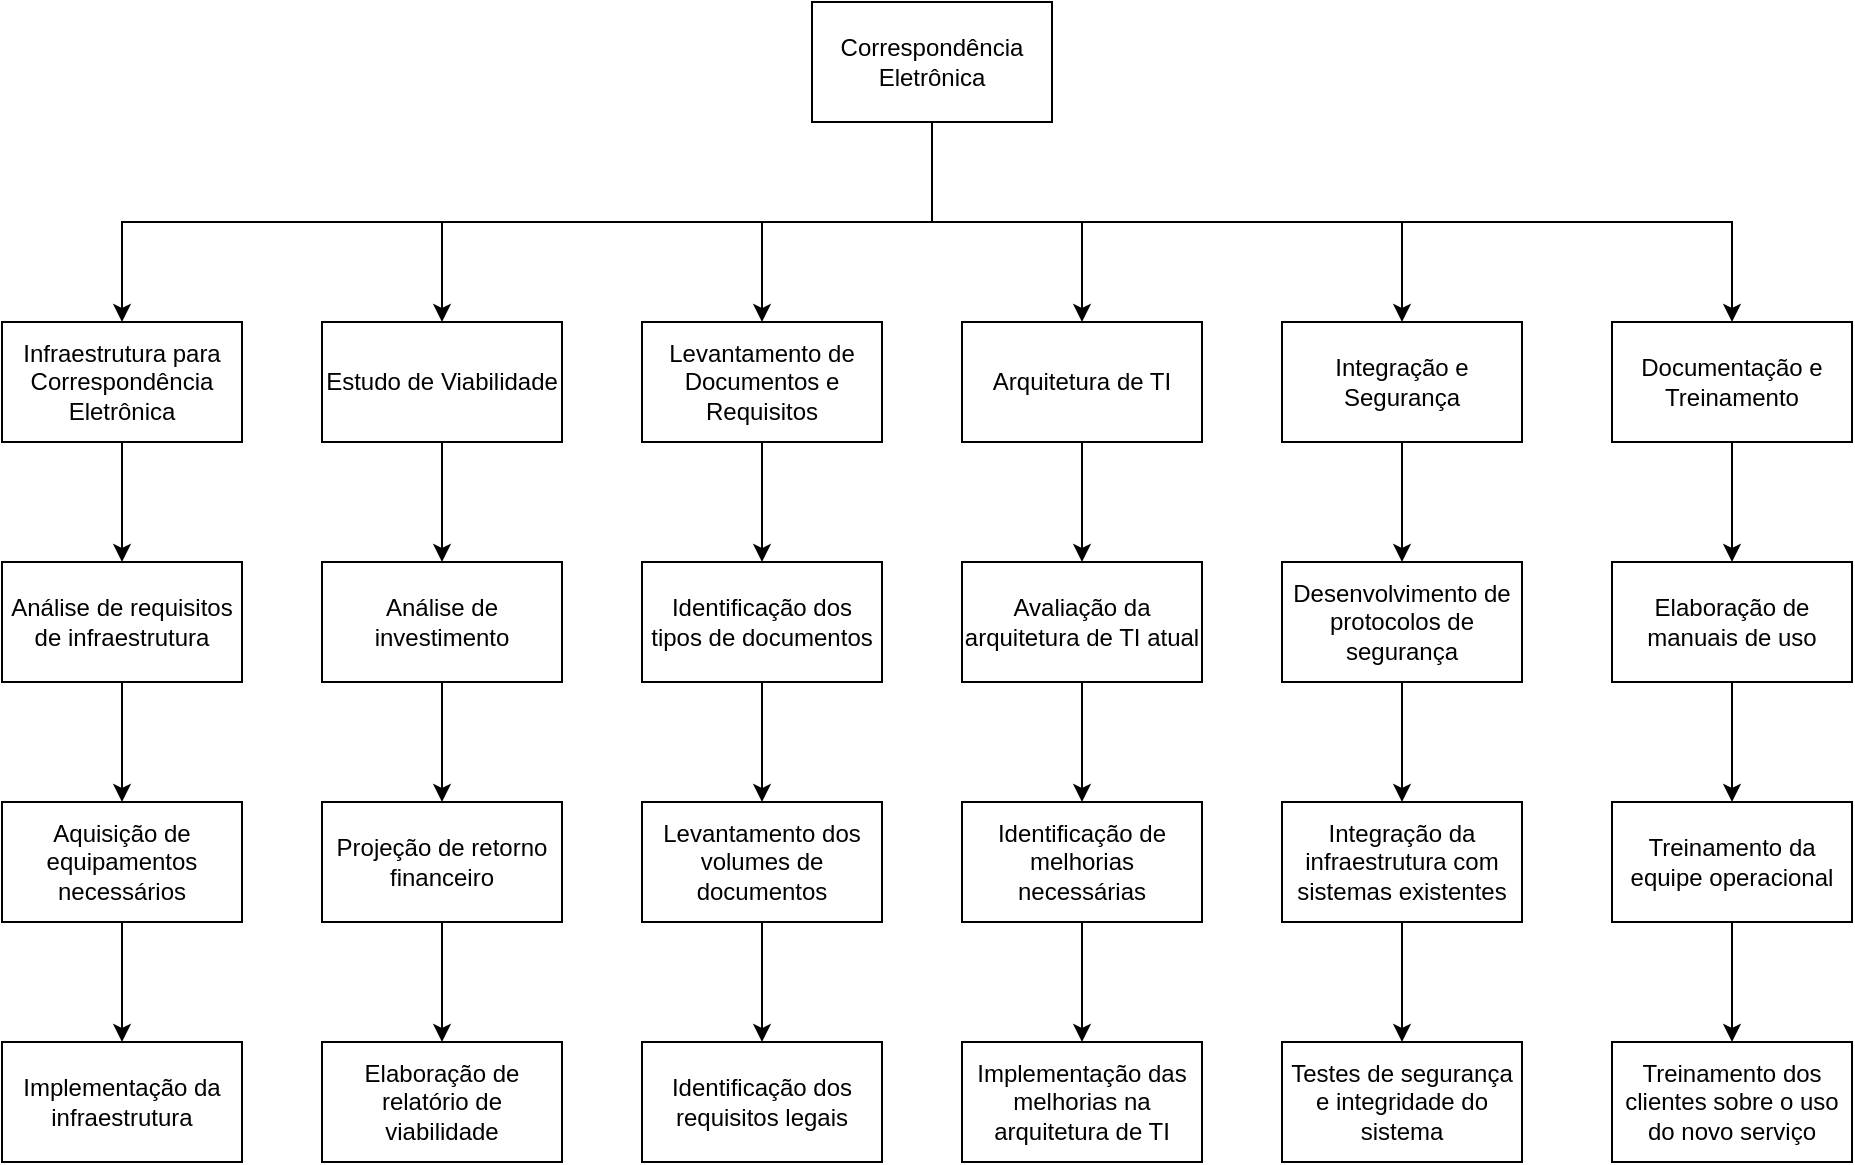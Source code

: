 <mxfile version="22.0.0" type="github">
  <diagram name="Page-1" id="D-1xYFfyUF5brrtXwwSW">
    <mxGraphModel dx="1249" dy="691" grid="1" gridSize="10" guides="1" tooltips="1" connect="1" arrows="1" fold="1" page="1" pageScale="1" pageWidth="850" pageHeight="1100" math="0" shadow="0">
      <root>
        <mxCell id="0" />
        <mxCell id="1" parent="0" />
        <mxCell id="EP6wdVNV-JdF1x0DyxK7-22" style="edgeStyle=orthogonalEdgeStyle;rounded=0;orthogonalLoop=1;jettySize=auto;html=1;exitX=0.5;exitY=1;exitDx=0;exitDy=0;entryX=0.5;entryY=0;entryDx=0;entryDy=0;" edge="1" parent="1" source="EP6wdVNV-JdF1x0DyxK7-1" target="EP6wdVNV-JdF1x0DyxK7-2">
          <mxGeometry relative="1" as="geometry" />
        </mxCell>
        <mxCell id="EP6wdVNV-JdF1x0DyxK7-23" style="edgeStyle=orthogonalEdgeStyle;rounded=0;orthogonalLoop=1;jettySize=auto;html=1;exitX=0.5;exitY=1;exitDx=0;exitDy=0;entryX=0.5;entryY=0;entryDx=0;entryDy=0;" edge="1" parent="1" source="EP6wdVNV-JdF1x0DyxK7-1" target="EP6wdVNV-JdF1x0DyxK7-5">
          <mxGeometry relative="1" as="geometry" />
        </mxCell>
        <mxCell id="EP6wdVNV-JdF1x0DyxK7-24" style="edgeStyle=orthogonalEdgeStyle;rounded=0;orthogonalLoop=1;jettySize=auto;html=1;exitX=0.5;exitY=1;exitDx=0;exitDy=0;entryX=0.5;entryY=0;entryDx=0;entryDy=0;" edge="1" parent="1" source="EP6wdVNV-JdF1x0DyxK7-1" target="EP6wdVNV-JdF1x0DyxK7-3">
          <mxGeometry relative="1" as="geometry" />
        </mxCell>
        <mxCell id="EP6wdVNV-JdF1x0DyxK7-25" style="edgeStyle=orthogonalEdgeStyle;rounded=0;orthogonalLoop=1;jettySize=auto;html=1;exitX=0.5;exitY=1;exitDx=0;exitDy=0;entryX=0.5;entryY=0;entryDx=0;entryDy=0;" edge="1" parent="1" source="EP6wdVNV-JdF1x0DyxK7-1" target="EP6wdVNV-JdF1x0DyxK7-4">
          <mxGeometry relative="1" as="geometry" />
        </mxCell>
        <mxCell id="EP6wdVNV-JdF1x0DyxK7-26" style="edgeStyle=orthogonalEdgeStyle;rounded=0;orthogonalLoop=1;jettySize=auto;html=1;exitX=0.5;exitY=1;exitDx=0;exitDy=0;entryX=0.5;entryY=0;entryDx=0;entryDy=0;" edge="1" parent="1" source="EP6wdVNV-JdF1x0DyxK7-1" target="EP6wdVNV-JdF1x0DyxK7-6">
          <mxGeometry relative="1" as="geometry" />
        </mxCell>
        <mxCell id="EP6wdVNV-JdF1x0DyxK7-49" style="edgeStyle=orthogonalEdgeStyle;rounded=0;orthogonalLoop=1;jettySize=auto;html=1;exitX=0.5;exitY=1;exitDx=0;exitDy=0;" edge="1" parent="1" source="EP6wdVNV-JdF1x0DyxK7-1" target="EP6wdVNV-JdF1x0DyxK7-43">
          <mxGeometry relative="1" as="geometry" />
        </mxCell>
        <mxCell id="EP6wdVNV-JdF1x0DyxK7-1" value="Correspondência Eletrônica&lt;span id=&quot;docs-internal-guid-e67e9642-7fff-54b9-82e5-9a89ee6bfa45&quot;&gt;&lt;/span&gt;" style="rounded=0;whiteSpace=wrap;html=1;" vertex="1" parent="1">
          <mxGeometry x="450" y="220" width="120" height="60" as="geometry" />
        </mxCell>
        <mxCell id="EP6wdVNV-JdF1x0DyxK7-29" style="edgeStyle=orthogonalEdgeStyle;rounded=0;orthogonalLoop=1;jettySize=auto;html=1;exitX=0.5;exitY=1;exitDx=0;exitDy=0;entryX=0.5;entryY=0;entryDx=0;entryDy=0;" edge="1" parent="1" source="EP6wdVNV-JdF1x0DyxK7-2" target="EP6wdVNV-JdF1x0DyxK7-7">
          <mxGeometry relative="1" as="geometry" />
        </mxCell>
        <mxCell id="EP6wdVNV-JdF1x0DyxK7-2" value="Levantamento de Documentos e Requisitos" style="rounded=0;whiteSpace=wrap;html=1;" vertex="1" parent="1">
          <mxGeometry x="365" y="380" width="120" height="60" as="geometry" />
        </mxCell>
        <mxCell id="EP6wdVNV-JdF1x0DyxK7-28" style="edgeStyle=orthogonalEdgeStyle;rounded=0;orthogonalLoop=1;jettySize=auto;html=1;exitX=0.5;exitY=1;exitDx=0;exitDy=0;entryX=0.5;entryY=0;entryDx=0;entryDy=0;" edge="1" parent="1" source="EP6wdVNV-JdF1x0DyxK7-3" target="EP6wdVNV-JdF1x0DyxK7-8">
          <mxGeometry relative="1" as="geometry" />
        </mxCell>
        <mxCell id="EP6wdVNV-JdF1x0DyxK7-3" value="Estudo de Viabilidade" style="rounded=0;whiteSpace=wrap;html=1;" vertex="1" parent="1">
          <mxGeometry x="205" y="380" width="120" height="60" as="geometry" />
        </mxCell>
        <mxCell id="EP6wdVNV-JdF1x0DyxK7-30" style="edgeStyle=orthogonalEdgeStyle;rounded=0;orthogonalLoop=1;jettySize=auto;html=1;exitX=0.5;exitY=1;exitDx=0;exitDy=0;entryX=0.5;entryY=0;entryDx=0;entryDy=0;" edge="1" parent="1" source="EP6wdVNV-JdF1x0DyxK7-4" target="EP6wdVNV-JdF1x0DyxK7-9">
          <mxGeometry relative="1" as="geometry" />
        </mxCell>
        <mxCell id="EP6wdVNV-JdF1x0DyxK7-4" value="Arquitetura de TI" style="rounded=0;whiteSpace=wrap;html=1;" vertex="1" parent="1">
          <mxGeometry x="525" y="380" width="120" height="60" as="geometry" />
        </mxCell>
        <mxCell id="EP6wdVNV-JdF1x0DyxK7-27" style="edgeStyle=orthogonalEdgeStyle;rounded=0;orthogonalLoop=1;jettySize=auto;html=1;exitX=0.5;exitY=1;exitDx=0;exitDy=0;entryX=0.5;entryY=0;entryDx=0;entryDy=0;" edge="1" parent="1" source="EP6wdVNV-JdF1x0DyxK7-5" target="EP6wdVNV-JdF1x0DyxK7-10">
          <mxGeometry relative="1" as="geometry" />
        </mxCell>
        <mxCell id="EP6wdVNV-JdF1x0DyxK7-5" value="Infraestrutura para Correspondência Eletrônica" style="rounded=0;whiteSpace=wrap;html=1;" vertex="1" parent="1">
          <mxGeometry x="45" y="380" width="120" height="60" as="geometry" />
        </mxCell>
        <mxCell id="EP6wdVNV-JdF1x0DyxK7-31" style="edgeStyle=orthogonalEdgeStyle;rounded=0;orthogonalLoop=1;jettySize=auto;html=1;exitX=0.5;exitY=1;exitDx=0;exitDy=0;entryX=0.5;entryY=0;entryDx=0;entryDy=0;" edge="1" parent="1" source="EP6wdVNV-JdF1x0DyxK7-6" target="EP6wdVNV-JdF1x0DyxK7-11">
          <mxGeometry relative="1" as="geometry" />
        </mxCell>
        <mxCell id="EP6wdVNV-JdF1x0DyxK7-6" value="Integração e Segurança" style="rounded=0;whiteSpace=wrap;html=1;" vertex="1" parent="1">
          <mxGeometry x="685" y="380" width="120" height="60" as="geometry" />
        </mxCell>
        <mxCell id="EP6wdVNV-JdF1x0DyxK7-34" style="edgeStyle=orthogonalEdgeStyle;rounded=0;orthogonalLoop=1;jettySize=auto;html=1;exitX=0.5;exitY=1;exitDx=0;exitDy=0;entryX=0.5;entryY=0;entryDx=0;entryDy=0;" edge="1" parent="1" source="EP6wdVNV-JdF1x0DyxK7-7" target="EP6wdVNV-JdF1x0DyxK7-12">
          <mxGeometry relative="1" as="geometry" />
        </mxCell>
        <mxCell id="EP6wdVNV-JdF1x0DyxK7-7" value="Identificação dos tipos de documentos" style="rounded=0;whiteSpace=wrap;html=1;" vertex="1" parent="1">
          <mxGeometry x="365" y="500" width="120" height="60" as="geometry" />
        </mxCell>
        <mxCell id="EP6wdVNV-JdF1x0DyxK7-33" style="edgeStyle=orthogonalEdgeStyle;rounded=0;orthogonalLoop=1;jettySize=auto;html=1;exitX=0.5;exitY=1;exitDx=0;exitDy=0;entryX=0.5;entryY=0;entryDx=0;entryDy=0;" edge="1" parent="1" source="EP6wdVNV-JdF1x0DyxK7-8" target="EP6wdVNV-JdF1x0DyxK7-13">
          <mxGeometry relative="1" as="geometry" />
        </mxCell>
        <mxCell id="EP6wdVNV-JdF1x0DyxK7-8" value="Análise de investimento" style="rounded=0;whiteSpace=wrap;html=1;" vertex="1" parent="1">
          <mxGeometry x="205" y="500" width="120" height="60" as="geometry" />
        </mxCell>
        <mxCell id="EP6wdVNV-JdF1x0DyxK7-35" style="edgeStyle=orthogonalEdgeStyle;rounded=0;orthogonalLoop=1;jettySize=auto;html=1;exitX=0.5;exitY=1;exitDx=0;exitDy=0;entryX=0.5;entryY=0;entryDx=0;entryDy=0;" edge="1" parent="1" source="EP6wdVNV-JdF1x0DyxK7-9" target="EP6wdVNV-JdF1x0DyxK7-14">
          <mxGeometry relative="1" as="geometry" />
        </mxCell>
        <mxCell id="EP6wdVNV-JdF1x0DyxK7-9" value="Avaliação da arquitetura de TI atual" style="rounded=0;whiteSpace=wrap;html=1;" vertex="1" parent="1">
          <mxGeometry x="525" y="500" width="120" height="60" as="geometry" />
        </mxCell>
        <mxCell id="EP6wdVNV-JdF1x0DyxK7-32" style="edgeStyle=orthogonalEdgeStyle;rounded=0;orthogonalLoop=1;jettySize=auto;html=1;exitX=0.5;exitY=1;exitDx=0;exitDy=0;entryX=0.5;entryY=0;entryDx=0;entryDy=0;" edge="1" parent="1" source="EP6wdVNV-JdF1x0DyxK7-10" target="EP6wdVNV-JdF1x0DyxK7-15">
          <mxGeometry relative="1" as="geometry" />
        </mxCell>
        <mxCell id="EP6wdVNV-JdF1x0DyxK7-10" value="Análise de requisitos de infraestrutura" style="rounded=0;whiteSpace=wrap;html=1;" vertex="1" parent="1">
          <mxGeometry x="45" y="500" width="120" height="60" as="geometry" />
        </mxCell>
        <mxCell id="EP6wdVNV-JdF1x0DyxK7-36" style="edgeStyle=orthogonalEdgeStyle;rounded=0;orthogonalLoop=1;jettySize=auto;html=1;exitX=0.5;exitY=1;exitDx=0;exitDy=0;entryX=0.5;entryY=0;entryDx=0;entryDy=0;" edge="1" parent="1" source="EP6wdVNV-JdF1x0DyxK7-11" target="EP6wdVNV-JdF1x0DyxK7-16">
          <mxGeometry relative="1" as="geometry" />
        </mxCell>
        <mxCell id="EP6wdVNV-JdF1x0DyxK7-11" value="Desenvolvimento de protocolos de segurança" style="rounded=0;whiteSpace=wrap;html=1;" vertex="1" parent="1">
          <mxGeometry x="685" y="500" width="120" height="60" as="geometry" />
        </mxCell>
        <mxCell id="EP6wdVNV-JdF1x0DyxK7-39" style="edgeStyle=orthogonalEdgeStyle;rounded=0;orthogonalLoop=1;jettySize=auto;html=1;exitX=0.5;exitY=1;exitDx=0;exitDy=0;entryX=0.5;entryY=0;entryDx=0;entryDy=0;" edge="1" parent="1" source="EP6wdVNV-JdF1x0DyxK7-12" target="EP6wdVNV-JdF1x0DyxK7-17">
          <mxGeometry relative="1" as="geometry" />
        </mxCell>
        <mxCell id="EP6wdVNV-JdF1x0DyxK7-12" value="Levantamento dos volumes de documentos" style="rounded=0;whiteSpace=wrap;html=1;" vertex="1" parent="1">
          <mxGeometry x="365" y="620" width="120" height="60" as="geometry" />
        </mxCell>
        <mxCell id="EP6wdVNV-JdF1x0DyxK7-38" style="edgeStyle=orthogonalEdgeStyle;rounded=0;orthogonalLoop=1;jettySize=auto;html=1;exitX=0.5;exitY=1;exitDx=0;exitDy=0;entryX=0.5;entryY=0;entryDx=0;entryDy=0;" edge="1" parent="1" source="EP6wdVNV-JdF1x0DyxK7-13" target="EP6wdVNV-JdF1x0DyxK7-18">
          <mxGeometry relative="1" as="geometry" />
        </mxCell>
        <mxCell id="EP6wdVNV-JdF1x0DyxK7-13" value="Projeção de retorno financeiro" style="rounded=0;whiteSpace=wrap;html=1;" vertex="1" parent="1">
          <mxGeometry x="205" y="620" width="120" height="60" as="geometry" />
        </mxCell>
        <mxCell id="EP6wdVNV-JdF1x0DyxK7-40" style="edgeStyle=orthogonalEdgeStyle;rounded=0;orthogonalLoop=1;jettySize=auto;html=1;exitX=0.5;exitY=1;exitDx=0;exitDy=0;entryX=0.5;entryY=0;entryDx=0;entryDy=0;" edge="1" parent="1" source="EP6wdVNV-JdF1x0DyxK7-14" target="EP6wdVNV-JdF1x0DyxK7-19">
          <mxGeometry relative="1" as="geometry" />
        </mxCell>
        <mxCell id="EP6wdVNV-JdF1x0DyxK7-14" value=" Identificação de melhorias necessárias" style="rounded=0;whiteSpace=wrap;html=1;" vertex="1" parent="1">
          <mxGeometry x="525" y="620" width="120" height="60" as="geometry" />
        </mxCell>
        <mxCell id="EP6wdVNV-JdF1x0DyxK7-37" style="edgeStyle=orthogonalEdgeStyle;rounded=0;orthogonalLoop=1;jettySize=auto;html=1;exitX=0.5;exitY=1;exitDx=0;exitDy=0;entryX=0.5;entryY=0;entryDx=0;entryDy=0;" edge="1" parent="1" source="EP6wdVNV-JdF1x0DyxK7-15" target="EP6wdVNV-JdF1x0DyxK7-20">
          <mxGeometry relative="1" as="geometry" />
        </mxCell>
        <mxCell id="EP6wdVNV-JdF1x0DyxK7-15" value="Aquisição de equipamentos necessários" style="rounded=0;whiteSpace=wrap;html=1;" vertex="1" parent="1">
          <mxGeometry x="45" y="620" width="120" height="60" as="geometry" />
        </mxCell>
        <mxCell id="EP6wdVNV-JdF1x0DyxK7-41" style="edgeStyle=orthogonalEdgeStyle;rounded=0;orthogonalLoop=1;jettySize=auto;html=1;exitX=0.5;exitY=1;exitDx=0;exitDy=0;entryX=0.5;entryY=0;entryDx=0;entryDy=0;" edge="1" parent="1" source="EP6wdVNV-JdF1x0DyxK7-16" target="EP6wdVNV-JdF1x0DyxK7-21">
          <mxGeometry relative="1" as="geometry" />
        </mxCell>
        <mxCell id="EP6wdVNV-JdF1x0DyxK7-16" value="Integração da infraestrutura com sistemas existentes" style="rounded=0;whiteSpace=wrap;html=1;" vertex="1" parent="1">
          <mxGeometry x="685" y="620" width="120" height="60" as="geometry" />
        </mxCell>
        <mxCell id="EP6wdVNV-JdF1x0DyxK7-17" value="Identificação dos requisitos legais" style="rounded=0;whiteSpace=wrap;html=1;" vertex="1" parent="1">
          <mxGeometry x="365" y="740" width="120" height="60" as="geometry" />
        </mxCell>
        <mxCell id="EP6wdVNV-JdF1x0DyxK7-18" value="Elaboração de relatório de viabilidade" style="rounded=0;whiteSpace=wrap;html=1;" vertex="1" parent="1">
          <mxGeometry x="205" y="740" width="120" height="60" as="geometry" />
        </mxCell>
        <mxCell id="EP6wdVNV-JdF1x0DyxK7-19" value="Implementação das melhorias na arquitetura de TI" style="rounded=0;whiteSpace=wrap;html=1;" vertex="1" parent="1">
          <mxGeometry x="525" y="740" width="120" height="60" as="geometry" />
        </mxCell>
        <mxCell id="EP6wdVNV-JdF1x0DyxK7-20" value="Implementação da infraestrutura" style="rounded=0;whiteSpace=wrap;html=1;" vertex="1" parent="1">
          <mxGeometry x="45" y="740" width="120" height="60" as="geometry" />
        </mxCell>
        <mxCell id="EP6wdVNV-JdF1x0DyxK7-21" value="Testes de segurança e integridade do sistema" style="rounded=0;whiteSpace=wrap;html=1;" vertex="1" parent="1">
          <mxGeometry x="685" y="740" width="120" height="60" as="geometry" />
        </mxCell>
        <mxCell id="EP6wdVNV-JdF1x0DyxK7-42" style="edgeStyle=orthogonalEdgeStyle;rounded=0;orthogonalLoop=1;jettySize=auto;html=1;exitX=0.5;exitY=1;exitDx=0;exitDy=0;entryX=0.5;entryY=0;entryDx=0;entryDy=0;" edge="1" parent="1" source="EP6wdVNV-JdF1x0DyxK7-43" target="EP6wdVNV-JdF1x0DyxK7-45">
          <mxGeometry relative="1" as="geometry" />
        </mxCell>
        <mxCell id="EP6wdVNV-JdF1x0DyxK7-43" value="Documentação e Treinamento" style="rounded=0;whiteSpace=wrap;html=1;" vertex="1" parent="1">
          <mxGeometry x="850" y="380" width="120" height="60" as="geometry" />
        </mxCell>
        <mxCell id="EP6wdVNV-JdF1x0DyxK7-44" style="edgeStyle=orthogonalEdgeStyle;rounded=0;orthogonalLoop=1;jettySize=auto;html=1;exitX=0.5;exitY=1;exitDx=0;exitDy=0;entryX=0.5;entryY=0;entryDx=0;entryDy=0;" edge="1" parent="1" source="EP6wdVNV-JdF1x0DyxK7-45" target="EP6wdVNV-JdF1x0DyxK7-47">
          <mxGeometry relative="1" as="geometry" />
        </mxCell>
        <mxCell id="EP6wdVNV-JdF1x0DyxK7-45" value="Elaboração de manuais de uso" style="rounded=0;whiteSpace=wrap;html=1;" vertex="1" parent="1">
          <mxGeometry x="850" y="500" width="120" height="60" as="geometry" />
        </mxCell>
        <mxCell id="EP6wdVNV-JdF1x0DyxK7-46" style="edgeStyle=orthogonalEdgeStyle;rounded=0;orthogonalLoop=1;jettySize=auto;html=1;exitX=0.5;exitY=1;exitDx=0;exitDy=0;entryX=0.5;entryY=0;entryDx=0;entryDy=0;" edge="1" parent="1" source="EP6wdVNV-JdF1x0DyxK7-47" target="EP6wdVNV-JdF1x0DyxK7-48">
          <mxGeometry relative="1" as="geometry" />
        </mxCell>
        <mxCell id="EP6wdVNV-JdF1x0DyxK7-47" value="Treinamento da equipe operacional" style="rounded=0;whiteSpace=wrap;html=1;" vertex="1" parent="1">
          <mxGeometry x="850" y="620" width="120" height="60" as="geometry" />
        </mxCell>
        <mxCell id="EP6wdVNV-JdF1x0DyxK7-48" value="Treinamento dos clientes sobre o uso do novo serviço" style="rounded=0;whiteSpace=wrap;html=1;" vertex="1" parent="1">
          <mxGeometry x="850" y="740" width="120" height="60" as="geometry" />
        </mxCell>
      </root>
    </mxGraphModel>
  </diagram>
</mxfile>
